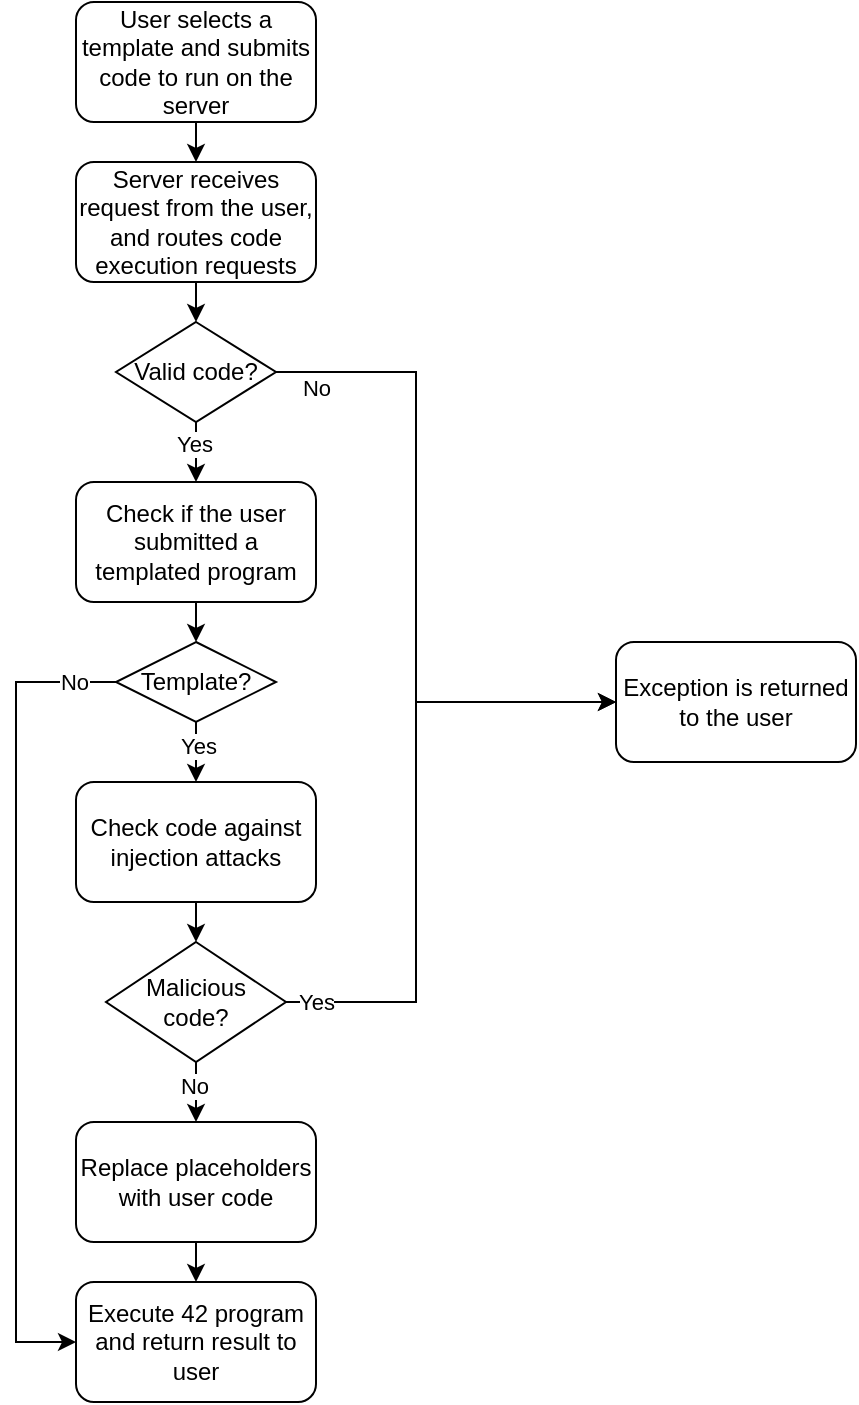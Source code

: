<mxfile version="18.0.6" type="device"><diagram id="C5RBs43oDa-KdzZeNtuy" name="Page-1"><mxGraphModel dx="1113" dy="724" grid="1" gridSize="10" guides="1" tooltips="1" connect="1" arrows="1" fold="1" page="1" pageScale="1" pageWidth="827" pageHeight="1169" math="0" shadow="0"><root><mxCell id="WIyWlLk6GJQsqaUBKTNV-0"/><mxCell id="WIyWlLk6GJQsqaUBKTNV-1" parent="WIyWlLk6GJQsqaUBKTNV-0"/><mxCell id="WqJvACHIEEtzxV0hyauB-37" style="edgeStyle=orthogonalEdgeStyle;rounded=0;orthogonalLoop=1;jettySize=auto;html=1;exitX=0.5;exitY=1;exitDx=0;exitDy=0;entryX=0.5;entryY=0;entryDx=0;entryDy=0;" parent="WIyWlLk6GJQsqaUBKTNV-1" source="WIyWlLk6GJQsqaUBKTNV-3" target="WqJvACHIEEtzxV0hyauB-3" edge="1"><mxGeometry relative="1" as="geometry"/></mxCell><mxCell id="WIyWlLk6GJQsqaUBKTNV-3" value="User selects a template and submits code to run on the server" style="rounded=1;whiteSpace=wrap;html=1;fontSize=12;glass=0;strokeWidth=1;shadow=0;" parent="WIyWlLk6GJQsqaUBKTNV-1" vertex="1"><mxGeometry x="160" y="60" width="120" height="60" as="geometry"/></mxCell><mxCell id="WqJvACHIEEtzxV0hyauB-1" value="Exception is returned to the user" style="rounded=1;whiteSpace=wrap;html=1;" parent="WIyWlLk6GJQsqaUBKTNV-1" vertex="1"><mxGeometry x="430" y="380" width="120" height="60" as="geometry"/></mxCell><mxCell id="WqJvACHIEEtzxV0hyauB-38" style="edgeStyle=orthogonalEdgeStyle;rounded=0;orthogonalLoop=1;jettySize=auto;html=1;exitX=0.5;exitY=1;exitDx=0;exitDy=0;entryX=0.5;entryY=0;entryDx=0;entryDy=0;" parent="WIyWlLk6GJQsqaUBKTNV-1" source="WqJvACHIEEtzxV0hyauB-3" target="WqJvACHIEEtzxV0hyauB-6" edge="1"><mxGeometry relative="1" as="geometry"/></mxCell><mxCell id="WqJvACHIEEtzxV0hyauB-3" value="Server receives request from the user, and routes code execution requests" style="rounded=1;whiteSpace=wrap;html=1;" parent="WIyWlLk6GJQsqaUBKTNV-1" vertex="1"><mxGeometry x="160" y="140" width="120" height="60" as="geometry"/></mxCell><mxCell id="WqJvACHIEEtzxV0hyauB-7" style="edgeStyle=orthogonalEdgeStyle;rounded=0;orthogonalLoop=1;jettySize=auto;html=1;exitX=1;exitY=0.5;exitDx=0;exitDy=0;entryX=0;entryY=0.5;entryDx=0;entryDy=0;" parent="WIyWlLk6GJQsqaUBKTNV-1" source="WqJvACHIEEtzxV0hyauB-6" target="WqJvACHIEEtzxV0hyauB-1" edge="1"><mxGeometry relative="1" as="geometry"><Array as="points"><mxPoint x="330" y="245"/><mxPoint x="330" y="410"/></Array></mxGeometry></mxCell><mxCell id="WqJvACHIEEtzxV0hyauB-8" value="No" style="edgeLabel;html=1;align=center;verticalAlign=middle;resizable=0;points=[];" parent="WqJvACHIEEtzxV0hyauB-7" vertex="1" connectable="0"><mxGeometry x="-0.072" y="-1" relative="1" as="geometry"><mxPoint x="-49" y="-78" as="offset"/></mxGeometry></mxCell><mxCell id="WqJvACHIEEtzxV0hyauB-26" style="edgeStyle=orthogonalEdgeStyle;rounded=0;orthogonalLoop=1;jettySize=auto;html=1;exitX=0.5;exitY=1;exitDx=0;exitDy=0;entryX=0.5;entryY=0;entryDx=0;entryDy=0;" parent="WIyWlLk6GJQsqaUBKTNV-1" source="WqJvACHIEEtzxV0hyauB-6" target="WqJvACHIEEtzxV0hyauB-24" edge="1"><mxGeometry relative="1" as="geometry"/></mxCell><mxCell id="WqJvACHIEEtzxV0hyauB-27" value="Yes" style="edgeLabel;html=1;align=center;verticalAlign=middle;resizable=0;points=[];" parent="WqJvACHIEEtzxV0hyauB-26" vertex="1" connectable="0"><mxGeometry x="-0.267" y="2" relative="1" as="geometry"><mxPoint x="-3" as="offset"/></mxGeometry></mxCell><mxCell id="WqJvACHIEEtzxV0hyauB-6" value="Valid code?" style="rhombus;whiteSpace=wrap;html=1;align=center;" parent="WIyWlLk6GJQsqaUBKTNV-1" vertex="1"><mxGeometry x="180" y="220" width="80" height="50" as="geometry"/></mxCell><mxCell id="WqJvACHIEEtzxV0hyauB-39" style="edgeStyle=orthogonalEdgeStyle;rounded=0;orthogonalLoop=1;jettySize=auto;html=1;exitX=0.5;exitY=1;exitDx=0;exitDy=0;entryX=0.5;entryY=0;entryDx=0;entryDy=0;" parent="WIyWlLk6GJQsqaUBKTNV-1" source="WqJvACHIEEtzxV0hyauB-9" target="WqJvACHIEEtzxV0hyauB-12" edge="1"><mxGeometry relative="1" as="geometry"/></mxCell><mxCell id="WqJvACHIEEtzxV0hyauB-41" value="Yes" style="edgeLabel;html=1;align=center;verticalAlign=middle;resizable=0;points=[];" parent="WqJvACHIEEtzxV0hyauB-39" vertex="1" connectable="0"><mxGeometry x="-0.2" y="1" relative="1" as="geometry"><mxPoint as="offset"/></mxGeometry></mxCell><mxCell id="WqJvACHIEEtzxV0hyauB-43" style="edgeStyle=orthogonalEdgeStyle;rounded=0;orthogonalLoop=1;jettySize=auto;html=1;exitX=0;exitY=0.5;exitDx=0;exitDy=0;entryX=0;entryY=0.5;entryDx=0;entryDy=0;" parent="WIyWlLk6GJQsqaUBKTNV-1" source="WqJvACHIEEtzxV0hyauB-9" target="WqJvACHIEEtzxV0hyauB-16" edge="1"><mxGeometry relative="1" as="geometry"><Array as="points"><mxPoint x="130" y="400"/><mxPoint x="130" y="730"/></Array></mxGeometry></mxCell><mxCell id="WqJvACHIEEtzxV0hyauB-44" value="No" style="edgeLabel;html=1;align=center;verticalAlign=middle;resizable=0;points=[];" parent="WqJvACHIEEtzxV0hyauB-43" vertex="1" connectable="0"><mxGeometry x="-0.898" y="1" relative="1" as="geometry"><mxPoint y="-1" as="offset"/></mxGeometry></mxCell><mxCell id="WqJvACHIEEtzxV0hyauB-9" value="Template?" style="rhombus;whiteSpace=wrap;html=1;" parent="WIyWlLk6GJQsqaUBKTNV-1" vertex="1"><mxGeometry x="180" y="380" width="80" height="40" as="geometry"/></mxCell><mxCell id="WqJvACHIEEtzxV0hyauB-35" style="edgeStyle=orthogonalEdgeStyle;rounded=0;orthogonalLoop=1;jettySize=auto;html=1;exitX=0.5;exitY=1;exitDx=0;exitDy=0;entryX=0.5;entryY=0;entryDx=0;entryDy=0;" parent="WIyWlLk6GJQsqaUBKTNV-1" source="WqJvACHIEEtzxV0hyauB-12" target="WqJvACHIEEtzxV0hyauB-30" edge="1"><mxGeometry relative="1" as="geometry"/></mxCell><mxCell id="WqJvACHIEEtzxV0hyauB-12" value="Check code against injection attacks" style="rounded=1;whiteSpace=wrap;html=1;" parent="WIyWlLk6GJQsqaUBKTNV-1" vertex="1"><mxGeometry x="160" y="450" width="120" height="60" as="geometry"/></mxCell><mxCell id="WqJvACHIEEtzxV0hyauB-19" style="edgeStyle=orthogonalEdgeStyle;rounded=0;orthogonalLoop=1;jettySize=auto;html=1;exitX=0.5;exitY=1;exitDx=0;exitDy=0;entryX=0.5;entryY=0;entryDx=0;entryDy=0;" parent="WIyWlLk6GJQsqaUBKTNV-1" source="WqJvACHIEEtzxV0hyauB-15" target="WqJvACHIEEtzxV0hyauB-16" edge="1"><mxGeometry relative="1" as="geometry"/></mxCell><mxCell id="WqJvACHIEEtzxV0hyauB-15" value="Replace placeholders with user code" style="rounded=1;whiteSpace=wrap;html=1;" parent="WIyWlLk6GJQsqaUBKTNV-1" vertex="1"><mxGeometry x="160" y="620" width="120" height="60" as="geometry"/></mxCell><mxCell id="WqJvACHIEEtzxV0hyauB-16" value="Execute 42 program and return result to user" style="rounded=1;whiteSpace=wrap;html=1;" parent="WIyWlLk6GJQsqaUBKTNV-1" vertex="1"><mxGeometry x="160" y="700" width="120" height="60" as="geometry"/></mxCell><mxCell id="WqJvACHIEEtzxV0hyauB-25" style="edgeStyle=orthogonalEdgeStyle;rounded=0;orthogonalLoop=1;jettySize=auto;html=1;exitX=0.5;exitY=1;exitDx=0;exitDy=0;entryX=0.5;entryY=0;entryDx=0;entryDy=0;" parent="WIyWlLk6GJQsqaUBKTNV-1" source="WqJvACHIEEtzxV0hyauB-24" target="WqJvACHIEEtzxV0hyauB-9" edge="1"><mxGeometry relative="1" as="geometry"/></mxCell><mxCell id="WqJvACHIEEtzxV0hyauB-24" value="Check if the user submitted a templated program" style="rounded=1;whiteSpace=wrap;html=1;" parent="WIyWlLk6GJQsqaUBKTNV-1" vertex="1"><mxGeometry x="160" y="300" width="120" height="60" as="geometry"/></mxCell><mxCell id="WqJvACHIEEtzxV0hyauB-34" style="edgeStyle=orthogonalEdgeStyle;rounded=0;orthogonalLoop=1;jettySize=auto;html=1;exitX=1;exitY=0.5;exitDx=0;exitDy=0;entryX=0;entryY=0.5;entryDx=0;entryDy=0;" parent="WIyWlLk6GJQsqaUBKTNV-1" source="WqJvACHIEEtzxV0hyauB-30" target="WqJvACHIEEtzxV0hyauB-1" edge="1"><mxGeometry relative="1" as="geometry"><Array as="points"><mxPoint x="330" y="560"/><mxPoint x="330" y="410"/></Array></mxGeometry></mxCell><mxCell id="WqJvACHIEEtzxV0hyauB-45" value="Yes" style="edgeLabel;html=1;align=center;verticalAlign=middle;resizable=0;points=[];" parent="WqJvACHIEEtzxV0hyauB-34" vertex="1" connectable="0"><mxGeometry x="-0.905" y="-2" relative="1" as="geometry"><mxPoint y="-2" as="offset"/></mxGeometry></mxCell><mxCell id="WqJvACHIEEtzxV0hyauB-40" style="edgeStyle=orthogonalEdgeStyle;rounded=0;orthogonalLoop=1;jettySize=auto;html=1;exitX=0.5;exitY=1;exitDx=0;exitDy=0;entryX=0.5;entryY=0;entryDx=0;entryDy=0;" parent="WIyWlLk6GJQsqaUBKTNV-1" source="WqJvACHIEEtzxV0hyauB-30" target="WqJvACHIEEtzxV0hyauB-15" edge="1"><mxGeometry relative="1" as="geometry"/></mxCell><mxCell id="WqJvACHIEEtzxV0hyauB-42" value="No" style="edgeLabel;html=1;align=center;verticalAlign=middle;resizable=0;points=[];" parent="WqJvACHIEEtzxV0hyauB-40" vertex="1" connectable="0"><mxGeometry x="-0.2" y="-1" relative="1" as="geometry"><mxPoint as="offset"/></mxGeometry></mxCell><mxCell id="WqJvACHIEEtzxV0hyauB-30" value="Malicious&lt;br&gt;code?" style="rhombus;whiteSpace=wrap;html=1;verticalAlign=middle;labelPosition=center;verticalLabelPosition=middle;align=center;" parent="WIyWlLk6GJQsqaUBKTNV-1" vertex="1"><mxGeometry x="175" y="530" width="90" height="60" as="geometry"/></mxCell></root></mxGraphModel></diagram></mxfile>